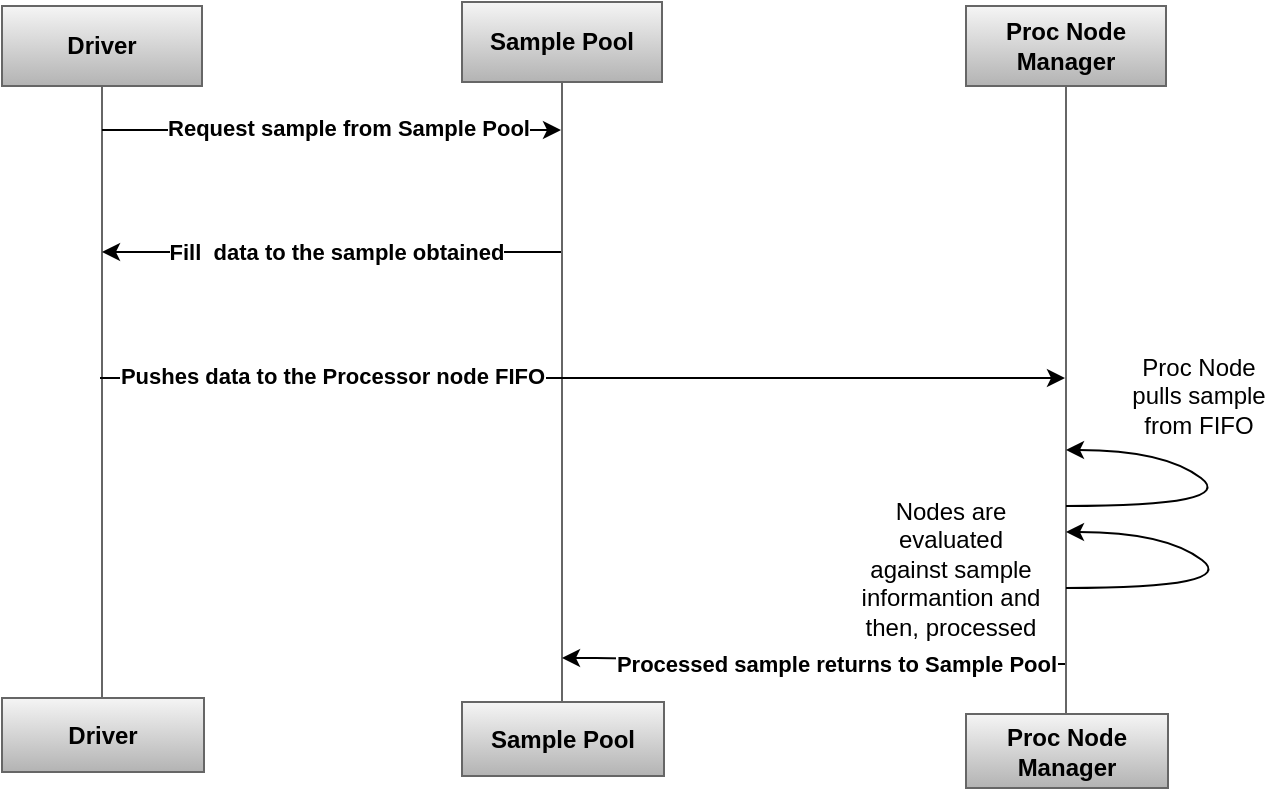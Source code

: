 <mxfile version="20.3.0" type="device"><diagram id="ukEoStTESBqo43G2Qg1d" name="Page-1"><mxGraphModel dx="1348" dy="878" grid="0" gridSize="10" guides="1" tooltips="1" connect="1" arrows="1" fold="1" page="1" pageScale="1" pageWidth="827" pageHeight="1169" math="0" shadow="0"><root><mxCell id="0"/><mxCell id="1" parent="0"/><mxCell id="zX2RNKMgobKq6fkZ2TwO-3" value="&lt;b&gt;Driver&lt;/b&gt;" style="shape=umlLifeline;perimeter=lifelinePerimeter;whiteSpace=wrap;html=1;container=1;collapsible=0;recursiveResize=0;outlineConnect=0;lifelineDashed=0;fillColor=#f5f5f5;gradientColor=#b3b3b3;strokeColor=#666666;" parent="1" vertex="1"><mxGeometry x="149" y="163" width="100" height="346" as="geometry"/></mxCell><mxCell id="zX2RNKMgobKq6fkZ2TwO-4" value="&lt;b&gt;Sample Pool&lt;/b&gt;" style="shape=umlLifeline;perimeter=lifelinePerimeter;whiteSpace=wrap;html=1;container=1;collapsible=0;recursiveResize=0;outlineConnect=0;lifelineDashed=0;fillColor=#f5f5f5;gradientColor=#b3b3b3;strokeColor=#666666;" parent="1" vertex="1"><mxGeometry x="379" y="161" width="100" height="352" as="geometry"/></mxCell><mxCell id="zX2RNKMgobKq6fkZ2TwO-5" value="&lt;b&gt;Proc Node Manager&lt;/b&gt;" style="shape=umlLifeline;perimeter=lifelinePerimeter;whiteSpace=wrap;html=1;container=1;collapsible=0;recursiveResize=0;outlineConnect=0;lifelineDashed=0;fillColor=#f5f5f5;gradientColor=#b3b3b3;strokeColor=#666666;" parent="1" vertex="1"><mxGeometry x="631" y="163" width="100" height="360" as="geometry"/></mxCell><mxCell id="zX2RNKMgobKq6fkZ2TwO-18" value="" style="curved=1;endArrow=classic;html=1;rounded=0;" parent="zX2RNKMgobKq6fkZ2TwO-5" edge="1"><mxGeometry width="50" height="50" relative="1" as="geometry"><mxPoint x="50" y="291" as="sourcePoint"/><mxPoint x="50" y="263" as="targetPoint"/><Array as="points"><mxPoint x="136.5" y="291"/><mxPoint x="99.5" y="263"/></Array></mxGeometry></mxCell><mxCell id="zX2RNKMgobKq6fkZ2TwO-21" value="&lt;div style=&quot;text-align: center;&quot;&gt;&lt;span style=&quot;background-color: initial;&quot;&gt;Nodes are evaluated against sample informantion and then, processed&lt;/span&gt;&lt;/div&gt;" style="text;whiteSpace=wrap;html=1;" parent="zX2RNKMgobKq6fkZ2TwO-5" vertex="1"><mxGeometry x="-56" y="239" width="95" height="65" as="geometry"/></mxCell><mxCell id="zX2RNKMgobKq6fkZ2TwO-6" value="" style="endArrow=classic;html=1;rounded=0;" parent="1" source="zX2RNKMgobKq6fkZ2TwO-3" target="zX2RNKMgobKq6fkZ2TwO-4" edge="1"><mxGeometry width="50" height="50" relative="1" as="geometry"><mxPoint x="387" y="473" as="sourcePoint"/><mxPoint x="402" y="421" as="targetPoint"/><Array as="points"><mxPoint x="253" y="225"/><mxPoint x="353" y="225"/></Array></mxGeometry></mxCell><mxCell id="zX2RNKMgobKq6fkZ2TwO-15" value="Request sample from Sample Pool" style="edgeLabel;html=1;align=center;verticalAlign=middle;resizable=0;points=[];fontStyle=1" parent="zX2RNKMgobKq6fkZ2TwO-6" vertex="1" connectable="0"><mxGeometry x="0.065" y="1" relative="1" as="geometry"><mxPoint x="1" as="offset"/></mxGeometry></mxCell><mxCell id="zX2RNKMgobKq6fkZ2TwO-8" value="" style="endArrow=classic;html=1;rounded=0;" parent="1" target="zX2RNKMgobKq6fkZ2TwO-5" edge="1"><mxGeometry width="50" height="50" relative="1" as="geometry"><mxPoint x="198" y="349" as="sourcePoint"/><mxPoint x="428" y="349" as="targetPoint"/><Array as="points"><mxPoint x="252.5" y="349"/><mxPoint x="352.5" y="349"/></Array></mxGeometry></mxCell><mxCell id="zX2RNKMgobKq6fkZ2TwO-17" value="Pushes data to the Processor node FIFO" style="edgeLabel;html=1;align=center;verticalAlign=middle;resizable=0;points=[];fontStyle=1" parent="zX2RNKMgobKq6fkZ2TwO-8" vertex="1" connectable="0"><mxGeometry x="-0.511" y="-4" relative="1" as="geometry"><mxPoint x="-2" y="-5" as="offset"/></mxGeometry></mxCell><mxCell id="zX2RNKMgobKq6fkZ2TwO-9" value="" style="endArrow=classic;html=1;rounded=0;" parent="1" source="zX2RNKMgobKq6fkZ2TwO-4" target="zX2RNKMgobKq6fkZ2TwO-3" edge="1"><mxGeometry width="50" height="50" relative="1" as="geometry"><mxPoint x="89" y="371" as="sourcePoint"/><mxPoint x="139" y="321" as="targetPoint"/><Array as="points"><mxPoint x="344" y="286"/></Array></mxGeometry></mxCell><mxCell id="zX2RNKMgobKq6fkZ2TwO-16" value="Fill&amp;nbsp; data to the sample obtained" style="edgeLabel;html=1;align=center;verticalAlign=middle;resizable=0;points=[];fontStyle=1" parent="zX2RNKMgobKq6fkZ2TwO-9" vertex="1" connectable="0"><mxGeometry x="-0.013" y="5" relative="1" as="geometry"><mxPoint x="1" y="-5" as="offset"/></mxGeometry></mxCell><mxCell id="zX2RNKMgobKq6fkZ2TwO-10" value="" style="curved=1;endArrow=classic;html=1;rounded=0;" parent="1" source="zX2RNKMgobKq6fkZ2TwO-5" target="zX2RNKMgobKq6fkZ2TwO-5" edge="1"><mxGeometry width="50" height="50" relative="1" as="geometry"><mxPoint x="730" y="435" as="sourcePoint"/><mxPoint x="780" y="385" as="targetPoint"/><Array as="points"><mxPoint x="767" y="413"/><mxPoint x="730" y="385"/></Array></mxGeometry></mxCell><mxCell id="zX2RNKMgobKq6fkZ2TwO-11" value="" style="endArrow=classic;html=1;rounded=0;" parent="1" source="zX2RNKMgobKq6fkZ2TwO-5" target="zX2RNKMgobKq6fkZ2TwO-4" edge="1"><mxGeometry width="50" height="50" relative="1" as="geometry"><mxPoint x="657" y="452" as="sourcePoint"/><mxPoint x="427" y="452" as="targetPoint"/><Array as="points"><mxPoint x="634" y="492"/><mxPoint x="446" y="489"/></Array></mxGeometry></mxCell><mxCell id="zX2RNKMgobKq6fkZ2TwO-23" value="Processed sample returns to Sample Pool" style="edgeLabel;html=1;align=center;verticalAlign=middle;resizable=0;points=[];fontStyle=1" parent="zX2RNKMgobKq6fkZ2TwO-11" vertex="1" connectable="0"><mxGeometry x="-0.091" y="1" relative="1" as="geometry"><mxPoint as="offset"/></mxGeometry></mxCell><mxCell id="zX2RNKMgobKq6fkZ2TwO-12" value="&lt;b&gt;Driver&lt;/b&gt;" style="rounded=0;whiteSpace=wrap;html=1;fillColor=#f5f5f5;gradientColor=#b3b3b3;strokeColor=#666666;" parent="1" vertex="1"><mxGeometry x="149" y="509" width="101" height="37" as="geometry"/></mxCell><mxCell id="zX2RNKMgobKq6fkZ2TwO-13" value="&lt;b&gt;Sample Pool&lt;/b&gt;" style="rounded=0;whiteSpace=wrap;html=1;fillColor=#f5f5f5;gradientColor=#b3b3b3;strokeColor=#666666;" parent="1" vertex="1"><mxGeometry x="379" y="511" width="101" height="37" as="geometry"/></mxCell><mxCell id="zX2RNKMgobKq6fkZ2TwO-14" value="&lt;b&gt;Proc Node Manager&lt;/b&gt;" style="rounded=0;whiteSpace=wrap;html=1;fillColor=#f5f5f5;gradientColor=#b3b3b3;strokeColor=#666666;" parent="1" vertex="1"><mxGeometry x="631" y="517" width="101" height="37" as="geometry"/></mxCell><mxCell id="zX2RNKMgobKq6fkZ2TwO-19" value="Proc Node &lt;br&gt;pulls sample &lt;br&gt;from FIFO" style="text;html=1;align=center;verticalAlign=middle;resizable=0;points=[];autosize=1;strokeColor=none;fillColor=none;" parent="1" vertex="1"><mxGeometry x="704" y="330" width="85" height="55" as="geometry"/></mxCell></root></mxGraphModel></diagram></mxfile>